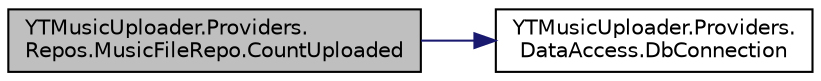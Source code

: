 digraph "YTMusicUploader.Providers.Repos.MusicFileRepo.CountUploaded"
{
 // LATEX_PDF_SIZE
  edge [fontname="Helvetica",fontsize="10",labelfontname="Helvetica",labelfontsize="10"];
  node [fontname="Helvetica",fontsize="10",shape=record];
  rankdir="LR";
  Node1 [label="YTMusicUploader.Providers.\lRepos.MusicFileRepo.CountUploaded",height=0.2,width=0.4,color="black", fillcolor="grey75", style="filled", fontcolor="black",tooltip="Count all non-removed Music File entries with upload success"];
  Node1 -> Node2 [color="midnightblue",fontsize="10",style="solid"];
  Node2 [label="YTMusicUploader.Providers.\lDataAccess.DbConnection",height=0.2,width=0.4,color="black", fillcolor="white", style="filled",URL="$d7/d1f/class_y_t_music_uploader_1_1_providers_1_1_data_access.html#ac9ee0f646d725d0ccebc213c38d4b996",tooltip="Create an SQLite connection to the database file in the users AppData path"];
}

